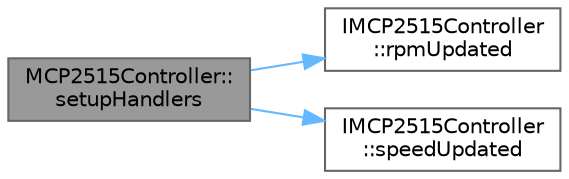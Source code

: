 digraph "MCP2515Controller::setupHandlers"
{
 // LATEX_PDF_SIZE
  bgcolor="transparent";
  edge [fontname=Helvetica,fontsize=10,labelfontname=Helvetica,labelfontsize=10];
  node [fontname=Helvetica,fontsize=10,shape=box,height=0.2,width=0.4];
  rankdir="LR";
  Node1 [id="Node000001",label="MCP2515Controller::\lsetupHandlers",height=0.2,width=0.4,color="gray40", fillcolor="grey60", style="filled", fontcolor="black",tooltip="Send a CAN message."];
  Node1 -> Node2 [id="edge1_Node000001_Node000002",color="steelblue1",style="solid",tooltip=" "];
  Node2 [id="Node000002",label="IMCP2515Controller\l::rpmUpdated",height=0.2,width=0.4,color="grey40", fillcolor="white", style="filled",URL="$classIMCP2515Controller.html#a7f546ecbb7d88b41f23b1852c82d4f8d",tooltip="Signal emitted when the RPM is updated."];
  Node1 -> Node3 [id="edge2_Node000001_Node000003",color="steelblue1",style="solid",tooltip=" "];
  Node3 [id="Node000003",label="IMCP2515Controller\l::speedUpdated",height=0.2,width=0.4,color="grey40", fillcolor="white", style="filled",URL="$classIMCP2515Controller.html#ae8ffa002fcf87f1a8dbdf6ff4347d1fd",tooltip="Signal emitted when the speed is updated."];
}
